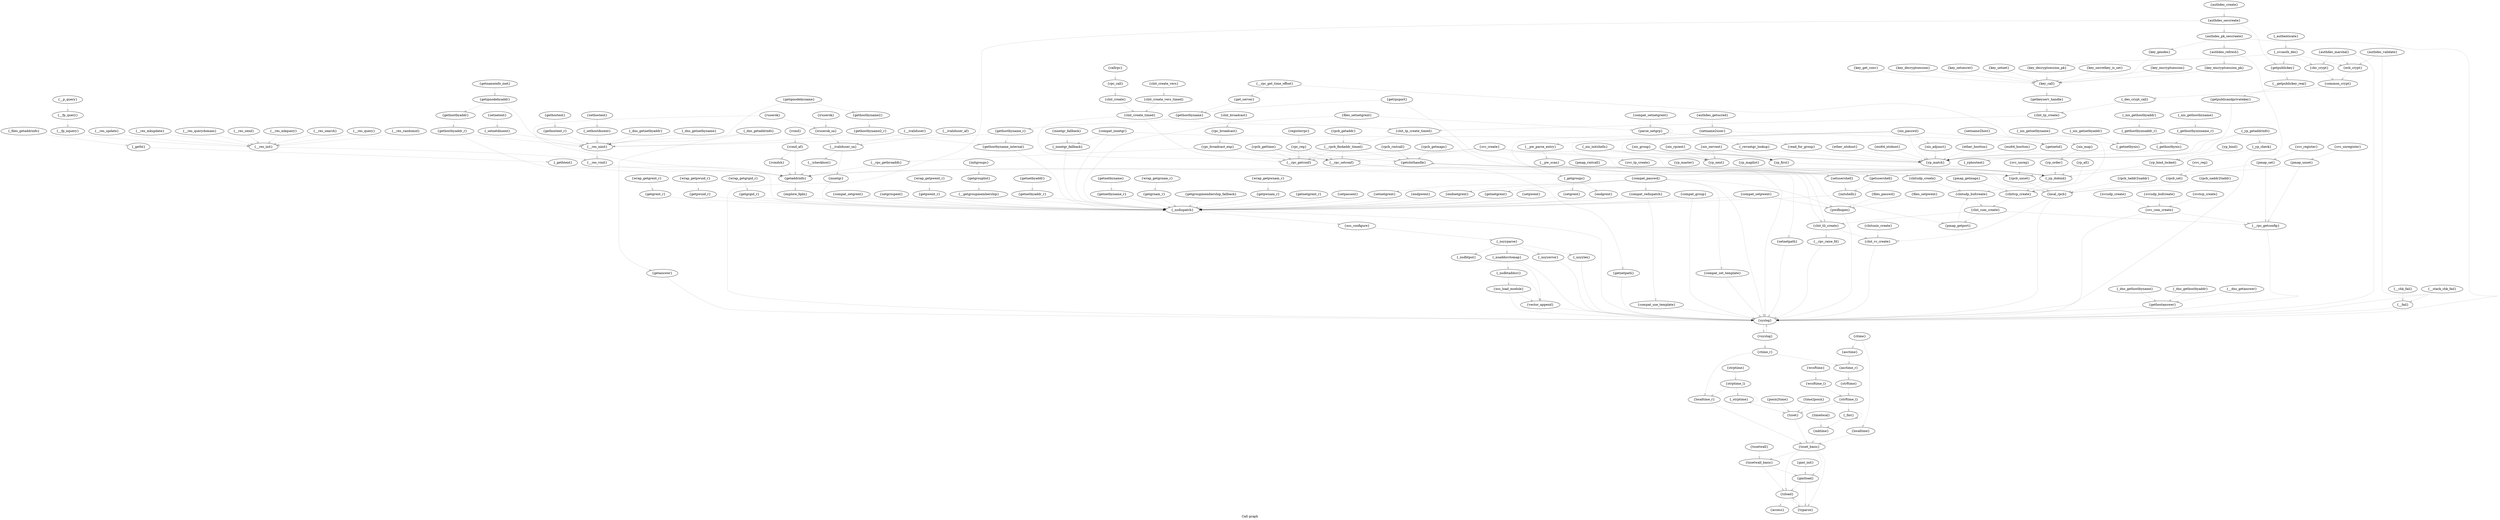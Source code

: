 digraph "Call graph" {
	label="Call graph";
	"Node0x803d2fdc0" [label="{setnetgrent}"];
	"Node0x803d2fdc0" -> "Node0x803d2e080" [color="#00000033"];

	"Node0x80569afa0" [label="{pmap_getport}"];
	"Node0x80569afa0" -> "Node0x8056a5300" [color="#00000033"];

	"Node0x8056ae680" [label="{getpublickey}"];
	"Node0x8056ae680" -> "Node0x8056af760" [color="#00000033"];

	"Node0x8056a6680" [label="{authdes_seccreate}"];
	"Node0x8056a6680" -> "Node0x8056ae6e0" [color="#00000033"];
	"Node0x8056a6680" -> "Node0x803d2ef80" [color="#00000033"];
	"Node0x8056a6680" -> "Node0x8056ae680" [color="#00000033"];

	"Node0x80561af80" [label="{posix2time}"];
	"Node0x80561af80" -> "Node0x80561a500" [color="#00000033"];

	"Node0x8056ae8c0" [label="{key_encryptsession_pk}"];
	"Node0x8056ae8c0" -> "Node0x8056aeec0" [color="#00000033"];

	"Node0x803d2eec0" [label="{compat_group}"];
	"Node0x803d2eec0" -> "Node0x803d2ef80" [color="#00000033"];
	"Node0x803d2eec0" -> "Node0x803d2e080" [color="#00000033"];

	"Node0x803d2fee0" [label="{compat_setnetgrent}"];
	"Node0x803d2fee0" -> "Node0x803d2fe80" [color="#00000033"];

	"Node0x8056ae6e0" [label="{authdes_pk_seccreate}"];
	"Node0x8056ae6e0" -> "Node0x8056ae7a0" [color="#00000033"];
	"Node0x8056ae6e0" -> "Node0x803d2ef80" [color="#00000033"];
	"Node0x8056ae6e0" -> "Node0x8056ae860" [color="#00000033"];

	"Node0x805697ac0" [label="{__rpc_getconf}"];
	"Node0x805697ac0" -> "Node0x80569a100" [color="#00000033"];

	"Node0x803d2eda0" [label="{yp_first}"];
	"Node0x803d2eda0" -> "Node0x8056b7dc0" [color="#00000033"];

	"Node0x805625e40" [label="{getanswer}"];
	"Node0x805625e40" -> "Node0x803d2ef80" [color="#00000033"];

	"Node0x8056aeec0" [label="{key_call}"];
	"Node0x8056aeec0" -> "Node0x8056aef20" [color="#00000033"];

	"Node0x807348700" [label="{setusershell}"];
	"Node0x807348700" -> "Node0x807348340" [color="#00000033"];

	"Node0x8056a7880" [label="{svc_register}"];
	"Node0x8056a7880" -> "Node0x8056a5060" [color="#00000033"];

	"Node0x8056ae4a0" [label="{get_server}"];
	"Node0x8056ae4a0" -> "Node0x8056276a0" [color="#00000033"];

	"Node0x805631120" [label="{_setnetdnsent}"];
	"Node0x805631120" -> "Node0x805625d80" [color="#00000033"];

	"Node0x805626f80" [label="{_nis_gethostbyname}"];
	"Node0x805626f80" -> "Node0x805626fe0" [color="#00000033"];

	"Node0x8044db1a0" [label="{wcsftime}"];
	"Node0x8044db1a0" -> "Node0x8044db080" [color="#00000033"];

	"Node0x803d2eb00" [label="{getgrent_r}"];
	"Node0x803d2eb00" -> "Node0x803d2e080" [color="#00000033"];

	"Node0x805698ba0" [label="{clnt_tp_create}"];
	"Node0x805698ba0" -> "Node0x8056988a0" [color="#00000033"];

	"Node0x805622a00" [label="{ether_ntohost}"];
	"Node0x805622a00" -> "Node0x803d2ee60" [color="#00000033"];

	"Node0x805626d40" [label="{gethostent_r}"];
	"Node0x805626d40" -> "Node0x805625d80" [color="#00000033"];

	"Node0x8056b7dc0" [label="{_yp_dobind}"];
	"Node0x8056b7dc0" -> "Node0x8056a5300" [color="#00000033"];
	"Node0x8056b7dc0" -> "Node0x8056a52a0" [color="#00000033"];

	"Node0x8056c1480" [label="{yp_master}"];
	"Node0x8056c1480" -> "Node0x8056b7dc0" [color="#00000033"];

	"Node0x805619cc0" [label="{asctime_r}"];
	"Node0x805619cc0" -> "Node0x805619d20" [color="#00000033"];

	"Node0x8056382c0" [label="{_nsyylex}"];
	"Node0x8056382c0" -> "Node0x803d2ef80" [color="#00000033"];

	"Node0x803d2ef80" [label="{syslog}"];
	"Node0x803d2ef80" -> "Node0x808143020" [color="#00000033"];

	"Node0x807347440" [label="{nis_map}"];
	"Node0x807347440" -> "Node0x807347920" [color="#00000033"];

	"Node0x8056520a0" [label="{__res_send}"];
	"Node0x8056520a0" -> "Node0x805651c80" [color="#00000033"];

	"Node0x8056a52a0" [label="{clnttcp_create}"];
	"Node0x8056a52a0" -> "Node0x8056a5f00" [color="#00000033"];

	"Node0x808143140" [label="{ctime_r}"];
	"Node0x808143140" -> "Node0x805619cc0" [color="#00000033"];
	"Node0x808143140" -> "Node0x80561a800" [color="#00000033"];

	"Node0x805651ec0" [label="{__res_mkquery}"];
	"Node0x805651ec0" -> "Node0x805651c80" [color="#00000033"];

	"Node0x8056ae440" [label="{__rpc_get_time_offset}"];
	"Node0x8056ae440" -> "Node0x8056a52a0" [color="#00000033"];
	"Node0x8056ae440" -> "Node0x8056ae4a0" [color="#00000033"];

	"Node0x8056a6440" [label="{registerrpc}"];
	"Node0x8056a6440" -> "Node0x8056a64a0" [color="#00000033"];

	"Node0x805698ae0" [label="{clnt_vc_create}"];
	"Node0x805698ae0" -> "Node0x803d2ef80" [color="#00000033"];

	"Node0x805698840" [label="{clnt_create_timed}"];
	"Node0x805698840" -> "Node0x805697a60" [color="#00000033"];
	"Node0x805698840" -> "Node0x805697ac0" [color="#00000033"];
	"Node0x805698840" -> "Node0x8056988a0" [color="#00000033"];

	"Node0x807346960" [label="{setpwent}"];
	"Node0x807346960" -> "Node0x803d2e080" [color="#00000033"];

	"Node0x807347aa0" [label="{getpwuid_r}"];
	"Node0x807347aa0" -> "Node0x803d2e080" [color="#00000033"];

	"Node0x805639e20" [label="{iruserok}"];
	"Node0x805639e20" -> "Node0x805639b80" [color="#00000033"];

	"Node0x805698960" [label="{clnt_tli_create}"];
	"Node0x805698960" -> "Node0x805698a20" [color="#00000033"];
	"Node0x805698960" -> "Node0x805698ae0" [color="#00000033"];

	"Node0x8056aec20" [label="{authdes_validate}"];
	"Node0x8056aec20" -> "Node0x8056aeaa0" [color="#00000033"];
	"Node0x8056aec20" -> "Node0x803d2ef80" [color="#00000033"];

	"Node0x8056a5540" [label="{pmap_rmtcall}"];
	"Node0x8056a5540" -> "Node0x8056a55a0" [color="#00000033"];

	"Node0x805637960" [label="{_nsdbtput}"];
	"Node0x805637960" -> "Node0x8056376c0" [color="#00000033"];

	"Node0x8073482e0" [label="{getusershell}"];
	"Node0x8073482e0" -> "Node0x807348340" [color="#00000033"];

	"Node0x8073475c0" [label="{nis_adjunct}"];
	"Node0x8073475c0" -> "Node0x803d2ee60" [color="#00000033"];

	"Node0x803d2e080" [label="{_nsdispatch}"];
	"Node0x803d2e080" -> "Node0x803d2ef80" [color="#00000033"];
	"Node0x803d2e080" -> "Node0x805637b40" [color="#00000033"];

	"Node0x805699320" [label="{rpc_call}"];
	"Node0x805699320" -> "Node0x805698b40" [color="#00000033"];

	"Node0x8056ad720" [label="{svc_create}"];
	"Node0x8056ad720" -> "Node0x805697a60" [color="#00000033"];
	"Node0x8056ad720" -> "Node0x8056a51e0" [color="#00000033"];
	"Node0x8056ad720" -> "Node0x8056ad780" [color="#00000033"];
	"Node0x8056ad720" -> "Node0x805697ac0" [color="#00000033"];

	"Node0x803d2f640" [label="{wrap_getgrgid_r}"];
	"Node0x803d2f640" -> "Node0x803d2f340" [color="#00000033"];

	"Node0x8056a6260" [label="{svcudp_create}"];
	"Node0x8056a6260" -> "Node0x8056a6080" [color="#00000033"];

	"Node0x805625c60" [label="{_dns_getaddrinfo}"];
	"Node0x805625c60" -> "Node0x805625e40" [color="#00000033"];
	"Node0x805625c60" -> "Node0x805625d80" [color="#00000033"];

	"Node0x805627be0" [label="{getipnodebyaddr}"];
	"Node0x805627be0" -> "Node0x805627760" [color="#00000033"];
	"Node0x805627be0" -> "Node0x805625d80" [color="#00000033"];

	"Node0x805639760" [label="{rcmd_af}"];
	"Node0x805639760" -> "Node0x805622f40" [color="#00000033"];
	"Node0x805639760" -> "Node0x8056397c0" [color="#00000033"];

	"Node0x8056af280" [label="{key_get_conv}"];
	"Node0x8056af280" -> "Node0x8056aeec0" [color="#00000033"];

	"Node0x8056a6d40" [label="{rpcb_taddr2uaddr}"];
	"Node0x8056a6d40" -> "Node0x8056a6860" [color="#00000033"];

	"Node0x805625ae0" [label="{_files_getaddrinfo}"];
	"Node0x805625ae0" -> "Node0x805625ba0" [color="#00000033"];

	"Node0x8056275e0" [label="{gethostbyname2_r}"];
	"Node0x8056275e0" -> "Node0x805627460" [color="#00000033"];
	"Node0x8056275e0" -> "Node0x805625d80" [color="#00000033"];

	"Node0x80561aa40" [label="{ctime}"];
	"Node0x80561aa40" -> "Node0x80561a5c0" [color="#00000033"];
	"Node0x80561aa40" -> "Node0x805619d80" [color="#00000033"];

	"Node0x8056a5240" [label="{pmap_getmaps}"];
	"Node0x8056a5240" -> "Node0x8056a52a0" [color="#00000033"];

	"Node0x805639b20" [label="{ruserok}"];
	"Node0x805639b20" -> "Node0x805622f40" [color="#00000033"];
	"Node0x805639b20" -> "Node0x805639b80" [color="#00000033"];

	"Node0x805622be0" [label="{eui64_ntohost}"];
	"Node0x805622be0" -> "Node0x803d2ee60" [color="#00000033"];

	"Node0x8056a64a0" [label="{rpc_reg}"];
	"Node0x8056a64a0" -> "Node0x805697a60" [color="#00000033"];
	"Node0x8056a64a0" -> "Node0x8056a51e0" [color="#00000033"];
	"Node0x8056a64a0" -> "Node0x805697ac0" [color="#00000033"];

	"Node0x807346180" [label="{endnetgrent}"];
	"Node0x807346180" -> "Node0x803d2e080" [color="#00000033"];

	"Node0x8056a6860" [label="{local_rpcb}"];
	"Node0x8056a6860" -> "Node0x803d2ef80" [color="#00000033"];
	"Node0x8056a6860" -> "Node0x8056a68c0" [color="#00000033"];
	"Node0x8056a6860" -> "Node0x805698ae0" [color="#00000033"];

	"Node0x80561a5c0" [label="{localtime}"];
	"Node0x80561a5c0" -> "Node0x80561a560" [color="#00000033"];

	"Node0x8056ae860" [label="{authdes_refresh}"];
	"Node0x8056ae860" -> "Node0x8056ae8c0" [color="#00000033"];
	"Node0x8056ae860" -> "Node0x803d2ef80" [color="#00000033"];

	"Node0x8056a6c20" [label="{rpcb_getmaps}"];
	"Node0x8056a6c20" -> "Node0x8056a68c0" [color="#00000033"];

	"Node0x8044db140" [label="{strftime_l}"];
	"Node0x8044db140" -> "Node0x80561b040" [color="#00000033"];
	"Node0x8044db140" -> "Node0x80561a500" [color="#00000033"];

	"Node0x8056a6500" [label="{clnt_broadcast}"];
	"Node0x8056a6500" -> "Node0x805697ee0" [color="#00000033"];

	"Node0x805639220" [label="{_nsaddsrctomap}"];
	"Node0x805639220" -> "Node0x803d2ef80" [color="#00000033"];
	"Node0x805639220" -> "Node0x805637660" [color="#00000033"];

	"Node0x8056a7f40" [label="{_authenticate}"];
	"Node0x8056a7f40" -> "Node0x8056ad0c0" [color="#00000033"];

	"Node0x80561aaa0" [label="{mktime}"];
	"Node0x80561aaa0" -> "Node0x80561a560" [color="#00000033"];

	"Node0x803d2e260" [label="{compat_setgrent}"];
	"Node0x803d2e260" -> "Node0x803d2e080" [color="#00000033"];

	"Node0x805698900" [label="{__rpcb_findaddr_timed}"];
	"Node0x805698900" -> "Node0x805697a60" [color="#00000033"];
	"Node0x805698900" -> "Node0x8056a68c0" [color="#00000033"];
	"Node0x805698900" -> "Node0x805697ac0" [color="#00000033"];

	"Node0x8056aece0" [label="{common_crypt}"];
	"Node0x8056aece0" -> "Node0x8056aed40" [color="#00000033"];

	"Node0x805627040" [label="{_gethostbynis}"];
	"Node0x805627040" -> "Node0x803d2ee60" [color="#00000033"];

	"Node0x805698780" [label="{clnt_create_vers}"];
	"Node0x805698780" -> "Node0x8056987e0" [color="#00000033"];

	"Node0x807348580" [label="{_nis_initshells}"];
	"Node0x807348580" -> "Node0x803d2ee00" [color="#00000033"];
	"Node0x807348580" -> "Node0x803d2eda0" [color="#00000033"];

	"Node0x8056a5f00" [label="{clnt_com_create}"];
	"Node0x8056a5f00" -> "Node0x80569afa0" [color="#00000033"];
	"Node0x8056a5f00" -> "Node0x805698960" [color="#00000033"];
	"Node0x8056a5f00" -> "Node0x8056a50c0" [color="#00000033"];

	"Node0x8056a7760" [label="{svc_reg}"];
	"Node0x8056a7760" -> "Node0x8056a5120" [color="#00000033"];

	"Node0x805637660" [label="{_nsdbtaddsrc}"];
	"Node0x805637660" -> "Node0x805637780" [color="#00000033"];
	"Node0x805637660" -> "Node0x8056376c0" [color="#00000033"];

	"Node0x805651d40" [label="{__p_query}"];
	"Node0x805651d40" -> "Node0x805651da0" [color="#00000033"];

	"Node0x805638020" [label="{_nsyyparse}"];
	"Node0x805638020" -> "Node0x805639220" [color="#00000033"];
	"Node0x805638020" -> "Node0x8056382c0" [color="#00000033"];
	"Node0x805638020" -> "Node0x805639160" [color="#00000033"];
	"Node0x805638020" -> "Node0x805637960" [color="#00000033"];

	"Node0x8056a6140" [label="{svcudp_bufcreate}"];
	"Node0x8056a6140" -> "Node0x8056a6080" [color="#00000033"];

	"Node0x8056aea40" [label="{cbc_crypt}"];
	"Node0x8056aea40" -> "Node0x8056aece0" [color="#00000033"];

	"Node0x807346ba0" [label="{compat_setpwent}"];
	"Node0x807346ba0" -> "Node0x803d2e080" [color="#00000033"];
	"Node0x807346ba0" -> "Node0x807346a80" [color="#00000033"];

	"Node0x807347920" [label="{yp_order}"];
	"Node0x807347920" -> "Node0x8056b7dc0" [color="#00000033"];

	"Node0x80813d780" [label="{initgroups}"];
	"Node0x80813d780" -> "Node0x803d2f760" [color="#00000033"];

	"Node0x80561b2e0" [label="{_strptime}"];
	"Node0x80561b2e0" -> "Node0x80561a500" [color="#00000033"];
	"Node0x80561b2e0" -> "Node0x80561b2e0" [color="#00000033"];

	"Node0x805619e40" [label="{tzsetwall}"];
	"Node0x805619e40" -> "Node0x805619ea0" [color="#00000033"];

	"Node0x8073462a0" [label="{_revnetgr_lookup}"];
	"Node0x8073462a0" -> "Node0x803d2ee60" [color="#00000033"];

	"Node0x805651c80" [label="{__res_init}"];
	"Node0x805651c80" -> "Node0x805651ce0" [color="#00000033"];

	"Node0x8056270a0" [label="{_nis_gethostbyaddr}"];
	"Node0x8056270a0" -> "Node0x805627100" [color="#00000033"];

	"Node0x805625f00" [label="{_yp_check}"];
	"Node0x805625f00" -> "Node0x8056c1120" [color="#00000033"];

	"Node0x8056af700" [label="{getpublicandprivatekey}"];
	"Node0x8056af700" -> "Node0x803d2ee60" [color="#00000033"];

	"Node0x8056a55a0" [label="{clntudp_create}"];
	"Node0x8056a55a0" -> "Node0x8056a5300" [color="#00000033"];

	"Node0x8056ad0c0" [label="{_svcauth_des}"];
	"Node0x8056ad0c0" -> "Node0x8056aea40" [color="#00000033"];
	"Node0x8056ad0c0" -> "Node0x8056aeaa0" [color="#00000033"];
	"Node0x8056ad0c0" -> "Node0x8056af100" [color="#00000033"];
	"Node0x8056ad0c0" -> "Node0x8056ae680" [color="#00000033"];

	"Node0x8073476e0" [label="{compat_set_template}"];
	"Node0x8073476e0" -> "Node0x803d2ef80" [color="#00000033"];

	"Node0x805627460" [label="{gethostbyname_internal}"];
	"Node0x805627460" -> "Node0x803d2e080" [color="#00000033"];

	"Node0x8056afca0" [label="{netname2host}"];
	"Node0x8056afca0" -> "Node0x8056afbe0" [color="#00000033"];

	"Node0x805622ac0" [label="{ether_hostton}"];
	"Node0x805622ac0" -> "Node0x803d2ee60" [color="#00000033"];

	"Node0x807346000" [label="{read_for_group}"];
	"Node0x807346000" -> "Node0x803d2ee60" [color="#00000033"];

	"Node0x803d2ea40" [label="{setgroupent}"];
	"Node0x803d2ea40" -> "Node0x803d2e080" [color="#00000033"];

	"Node0x8056af1c0" [label="{key_decryptsession}"];
	"Node0x8056af1c0" -> "Node0x8056aeec0" [color="#00000033"];

	"Node0x8056a5060" [label="{pmap_set}"];
	"Node0x8056a5060" -> "Node0x8056a50c0" [color="#00000033"];
	"Node0x8056a5060" -> "Node0x8056a5120" [color="#00000033"];

	"Node0x805698b40" [label="{clnt_create}"];
	"Node0x805698b40" -> "Node0x805698840" [color="#00000033"];

	"Node0x8056aeaa0" [label="{ecb_crypt}"];
	"Node0x8056aeaa0" -> "Node0x8056aece0" [color="#00000033"];

	"Node0x805631540" [label="{_getnetbynis}"];
	"Node0x805631540" -> "Node0x803d2ee60" [color="#00000033"];

	"Node0x805626680" [label="{gethostanswer}"];
	"Node0x805626680" -> "Node0x803d2ef80" [color="#00000033"];

	"Node0x805626560" [label="{__dns_getanswer}"];
	"Node0x805626560" -> "Node0x805626680" [color="#00000033"];

	"Node0x807347d40" [label="{wrap_getpwent_r}"];
	"Node0x807347d40" -> "Node0x8073472c0" [color="#00000033"];

	"Node0x80561b040" [label="{_fmt}"];
	"Node0x80561b040" -> "Node0x80561b040" [color="#00000033"];
	"Node0x80561b040" -> "Node0x80561aaa0" [color="#00000033"];

	"Node0x8056277c0" [label="{sethostent}"];
	"Node0x8056277c0" -> "Node0x805626b60" [color="#00000033"];

	"Node0x805639be0" [label="{__ivaliduser_sa}"];
	"Node0x805639be0" -> "Node0x805639d00" [color="#00000033"];
	"Node0x805639be0" -> "Node0x8073461e0" [color="#00000033"];

	"Node0x8056315a0" [label="{_nis_getnetbyaddr}"];
	"Node0x8056315a0" -> "Node0x805631540" [color="#00000033"];

	"Node0x8073469c0" [label="{files_setpwent}"];
	"Node0x8073469c0" -> "Node0x807346a80" [color="#00000033"];

	"Node0x8056c10c0" [label="{yp_bind}"];
	"Node0x8056c10c0" -> "Node0x8056c1120" [color="#00000033"];

	"Node0x805627100" [label="{_gethostbynisaddr_r}"];
	"Node0x805627100" -> "Node0x805627040" [color="#00000033"];

	"Node0x805626980" [label="{_dns_gethostbyname}"];
	"Node0x805626980" -> "Node0x805626680" [color="#00000033"];

	"Node0x805652220" [label="{__res_search}"];
	"Node0x805652220" -> "Node0x805651c80" [color="#00000033"];

	"Node0x8056a6020" [label="{svctcp_create}"];
	"Node0x8056a6020" -> "Node0x8056a6080" [color="#00000033"];

	"Node0x8056aef20" [label="{getkeyserv_handle}"];
	"Node0x8056aef20" -> "Node0x805698ba0" [color="#00000033"];

	"Node0x803d2eaa0" [label="{endgrent}"];
	"Node0x803d2eaa0" -> "Node0x803d2e080" [color="#00000033"];

	"Node0x803d2fe80" [label="{parse_netgrp}"];
	"Node0x803d2fe80" -> "Node0x803d2fe80" [color="#00000033"];
	"Node0x803d2fe80" -> "Node0x807346000" [color="#00000033"];

	"Node0x8056aee60" [label="{key_setsecret}"];
	"Node0x8056aee60" -> "Node0x8056aeec0" [color="#00000033"];

	"Node0x805632aa0" [label="{nis_servent}"];
	"Node0x805632aa0" -> "Node0x803d2ee00" [color="#00000033"];
	"Node0x805632aa0" -> "Node0x803d2ee60" [color="#00000033"];
	"Node0x805632aa0" -> "Node0x803d2eda0" [color="#00000033"];

	"Node0x805631900" [label="{getnetbyaddr_r}"];
	"Node0x805631900" -> "Node0x803d2e080" [color="#00000033"];

	"Node0x8056afc40" [label="{_getgroups}"];
	"Node0x8056afc40" -> "Node0x803d2e020" [color="#00000033"];
	"Node0x8056afc40" -> "Node0x803d2eaa0" [color="#00000033"];

	"Node0x805627640" [label="{gethostbyaddr_r}"];
	"Node0x805627640" -> "Node0x803d2e080" [color="#00000033"];
	"Node0x805627640" -> "Node0x805625d80" [color="#00000033"];

	"Node0x8056a5300" [label="{clntudp_bufcreate}"];
	"Node0x8056a5300" -> "Node0x8056a5f00" [color="#00000033"];

	"Node0x8056a6ce0" [label="{rpcb_gettime}"];
	"Node0x8056a6ce0" -> "Node0x805697a60" [color="#00000033"];
	"Node0x8056a6ce0" -> "Node0x8056a68c0" [color="#00000033"];
	"Node0x8056a6ce0" -> "Node0x805697ac0" [color="#00000033"];

	"Node0x805619d80" [label="{asctime}"];
	"Node0x805619d80" -> "Node0x805619cc0" [color="#00000033"];

	"Node0x80561ada0" [label="{timelocal}"];
	"Node0x80561ada0" -> "Node0x80561aaa0" [color="#00000033"];

	"Node0x805627760" [label="{gethostbyaddr}"];
	"Node0x805627760" -> "Node0x805627640" [color="#00000033"];

	"Node0x805625d80" [label="{__res_ninit}"];
	"Node0x805625d80" -> "Node0x805651ce0" [color="#00000033"];

	"Node0x807346300" [label="{_innetgr_fallback}"];
	"Node0x807346300" -> "Node0x803d2e080" [color="#00000033"];

	"Node0x805631780" [label="{getnetbyname_r}"];
	"Node0x805631780" -> "Node0x803d2e080" [color="#00000033"];

	"Node0x80561aec0" [label="{time2posix}"];
	"Node0x80561aec0" -> "Node0x80561a500" [color="#00000033"];

	"Node0x8056a6620" [label="{authdes_create}"];
	"Node0x8056a6620" -> "Node0x8056a6680" [color="#00000033"];

	"Node0x803d2f280" [label="{getgrnam_r}"];
	"Node0x803d2f280" -> "Node0x803d2e080" [color="#00000033"];

	"Node0x80561a020" [label="{access}"];

	"Node0x805697ee0" [label="{rpc_broadcast}"];
	"Node0x805697ee0" -> "Node0x805697a00" [color="#00000033"];

	"Node0x805622f40" [label="{getaddrinfo}"];
	"Node0x805622f40" -> "Node0x805625120" [color="#00000033"];

	"Node0x803d2e020" [label="{setgrent}"];
	"Node0x803d2e020" -> "Node0x803d2e080" [color="#00000033"];

	"Node0x8056c1120" [label="{yp_bind_locked}"];
	"Node0x8056c1120" -> "Node0x8056b7dc0" [color="#00000033"];

	"Node0x8056a6c80" [label="{rpcb_rmtcall}"];
	"Node0x8056a6c80" -> "Node0x8056a68c0" [color="#00000033"];

	"Node0x80561b460" [label="{strptime}"];
	"Node0x80561b460" -> "Node0x80561b220" [color="#00000033"];

	"Node0x805619f60" [label="{gmtload}"];
	"Node0x805619f60" -> "Node0x805619f00" [color="#00000033"];
	"Node0x805619f60" -> "Node0x80561a140" [color="#00000033"];

	"Node0x8056314e0" [label="{_nis_getnetbyname}"];
	"Node0x8056314e0" -> "Node0x805631540" [color="#00000033"];

	"Node0x805637780" [label="{nss_load_module}"];
	"Node0x805637780" -> "Node0x803d2ef80" [color="#00000033"];
	"Node0x805637780" -> "Node0x8056376c0" [color="#00000033"];

	"Node0x8056af220" [label="{key_setnet}"];
	"Node0x8056af220" -> "Node0x8056aeec0" [color="#00000033"];

	"Node0x80569a0a0" [label="{setnetpath}"];
	"Node0x80569a0a0" -> "Node0x803d2ef80" [color="#00000033"];

	"Node0x8056a78e0" [label="{svc_unregister}"];
	"Node0x8056a78e0" -> "Node0x8056a5180" [color="#00000033"];

	"Node0x805651ce0" [label="{__res_vinit}"];
	"Node0x805651ce0" -> "Node0x805622f40" [color="#00000033"];

	"Node0x80569af40" [label="{getrpcport}"];
	"Node0x80569af40" -> "Node0x80569afa0" [color="#00000033"];
	"Node0x80569af40" -> "Node0x8056276a0" [color="#00000033"];

	"Node0x803d2f700" [label="{wrap_getgrent_r}"];
	"Node0x803d2f700" -> "Node0x803d2eb00" [color="#00000033"];

	"Node0x80561a560" [label="{tzset_basic}"];
	"Node0x80561a560" -> "Node0x805619f00" [color="#00000033"];
	"Node0x80561a560" -> "Node0x805619f60" [color="#00000033"];
	"Node0x80561a560" -> "Node0x805619ea0" [color="#00000033"];
	"Node0x80561a560" -> "Node0x80561a140" [color="#00000033"];

	"Node0x8056a7820" [label="{svc_unreg}"];
	"Node0x8056a7820" -> "Node0x8056a51e0" [color="#00000033"];

	"Node0x805631960" [label="{getnetbyname}"];
	"Node0x805631960" -> "Node0x805631780" [color="#00000033"];

	"Node0x805651e00" [label="{__fp_nquery}"];
	"Node0x805651e00" -> "Node0x805651c80" [color="#00000033"];

	"Node0x8056a51e0" [label="{rpcb_unset}"];
	"Node0x8056a51e0" -> "Node0x8056a6860" [color="#00000033"];

	"Node0x807347c80" [label="{wrap_getpwuid_r}"];
	"Node0x807347c80" -> "Node0x807347aa0" [color="#00000033"];

	"Node0x805627700" [label="{gethostbyname2}"];
	"Node0x805627700" -> "Node0x8056275e0" [color="#00000033"];

	"Node0x805651fe0" [label="{__res_query}"];
	"Node0x805651fe0" -> "Node0x805651c80" [color="#00000033"];

	"Node0x805639d00" [label="{__icheckhost}"];
	"Node0x805639d00" -> "Node0x805622f40" [color="#00000033"];

	"Node0x805627a00" [label="{getnameinfo_inet}"];
	"Node0x805627a00" -> "Node0x805627be0" [color="#00000033"];

	"Node0x8044db080" [label="{wcsftime_l}"];
	"Node0x8044db080" -> "Node0x8044db140" [color="#00000033"];

	"Node0x803d2ed40" [label="{nis_group}"];
	"Node0x803d2ed40" -> "Node0x803d2ee00" [color="#00000033"];
	"Node0x803d2ed40" -> "Node0x803d2ee60" [color="#00000033"];
	"Node0x803d2ed40" -> "Node0x803d2eda0" [color="#00000033"];

	"Node0x8073478c0" [label="{compat_use_template}"];
	"Node0x8073478c0" -> "Node0x803d2ef80" [color="#00000033"];

	"Node0x8056afa60" [label="{netname2user}"];
	"Node0x8056afa60" -> "Node0x8056afbe0" [color="#00000033"];
	"Node0x8056afa60" -> "Node0x8056afc40" [color="#00000033"];

	"Node0x8056987e0" [label="{clnt_create_vers_timed}"];
	"Node0x8056987e0" -> "Node0x805698840" [color="#00000033"];

	"Node0x803d2ee60" [label="{yp_match}"];
	"Node0x803d2ee60" -> "Node0x8056b7dc0" [color="#00000033"];

	"Node0x8056a5120" [label="{rpcb_set}"];
	"Node0x8056a5120" -> "Node0x8056a6860" [color="#00000033"];

	"Node0x805651da0" [label="{__fp_query}"];
	"Node0x805651da0" -> "Node0x805651e00" [color="#00000033"];

	"Node0x80561a140" [label="{tzparse}"];
	"Node0x80561a140" -> "Node0x805619f00" [color="#00000033"];

	"Node0x8073479e0" [label="{getpwnam_r}"];
	"Node0x8073479e0" -> "Node0x803d2e080" [color="#00000033"];

	"Node0x8056af0a0" [label="{key_secretkey_is_set}"];
	"Node0x8056af0a0" -> "Node0x8056aeec0" [color="#00000033"];

	"Node0x805639160" [label="{_nsyyerror}"];
	"Node0x805639160" -> "Node0x803d2ef80" [color="#00000033"];

	"Node0x8056319c0" [label="{getnetbyaddr}"];
	"Node0x8056319c0" -> "Node0x805631900" [color="#00000033"];

	"Node0x8056397c0" [label="{rcmdsh}"];
	"Node0x8056397c0" -> "Node0x805622f40" [color="#00000033"];

	"Node0x805631a20" [label="{setnetent}"];
	"Node0x805631a20" -> "Node0x805631120" [color="#00000033"];

	"Node0x805619f00" [label="{tzload}"];
	"Node0x805619f00" -> "Node0x80561a020" [color="#00000033"];
	"Node0x805619f00" -> "Node0x80561a140" [color="#00000033"];

	"Node0x805633ee0" [label="{getipnodebyname}"];
	"Node0x805633ee0" -> "Node0x805625d80" [color="#00000033"];
	"Node0x805633ee0" -> "Node0x805627700" [color="#00000033"];

	"Node0x803d2f400" [label="{getgroupmembership_fallback}"];
	"Node0x803d2f400" -> "Node0x803d2e080" [color="#00000033"];

	"Node0x8056276a0" [label="{gethostbyname}"];
	"Node0x8056276a0" -> "Node0x8056273a0" [color="#00000033"];

	"Node0x805652340" [label="{__res_randomid}"];
	"Node0x805652340" -> "Node0x805651c80" [color="#00000033"];

	"Node0x8073461e0" [label="{innetgr}"];
	"Node0x8073461e0" -> "Node0x803d2e080" [color="#00000033"];

	"Node0x8056988a0" [label="{clnt_tp_create_timed}"];
	"Node0x8056988a0" -> "Node0x805698900" [color="#00000033"];
	"Node0x8056988a0" -> "Node0x805698960" [color="#00000033"];

	"Node0x803d2fd60" [label="{getnetgrent}"];
	"Node0x803d2fd60" -> "Node0x803d2e080" [color="#00000033"];

	"Node0x80561a500" [label="{tzset}"];
	"Node0x80561a500" -> "Node0x80561a560" [color="#00000033"];

	"Node0x805639700" [label="{rcmd}"];
	"Node0x805639700" -> "Node0x805639760" [color="#00000033"];

	"Node0x8056aed40" [label="{_des_crypt_call}"];
	"Node0x8056aed40" -> "Node0x805698ba0" [color="#00000033"];

	"Node0x8056ae980" [label="{authdes_marshal}"];
	"Node0x8056ae980" -> "Node0x8056aea40" [color="#00000033"];
	"Node0x8056ae980" -> "Node0x8056aeaa0" [color="#00000033"];
	"Node0x8056ae980" -> "Node0x803d2ef80" [color="#00000033"];

	"Node0x805652160" [label="{__res_update}"];
	"Node0x805652160" -> "Node0x805651c80" [color="#00000033"];

	"Node0x8056a66e0" [label="{clntunix_create}"];
	"Node0x8056a66e0" -> "Node0x805698ae0" [color="#00000033"];

	"Node0x8056273a0" [label="{gethostbyname_r}"];
	"Node0x8056273a0" -> "Node0x805627460" [color="#00000033"];
	"Node0x8056273a0" -> "Node0x805625d80" [color="#00000033"];

	"Node0x805625f60" [label="{_yphostent}"];
	"Node0x805625f60" -> "Node0x805622f40" [color="#00000033"];

	"Node0x80561a800" [label="{localtime_r}"];
	"Node0x80561a800" -> "Node0x80561a560" [color="#00000033"];

	"Node0x8056a63e0" [label="{callrpc}"];
	"Node0x8056a63e0" -> "Node0x805699320" [color="#00000033"];

	"Node0x803d2ee00" [label="{yp_next}"];
	"Node0x803d2ee00" -> "Node0x8056b7dc0" [color="#00000033"];

	"Node0x803d2fac0" [label="{getnetgrent_r}"];
	"Node0x803d2fac0" -> "Node0x803d2e080" [color="#00000033"];

	"Node0x805696e00" [label="{__fail}"];
	"Node0x805696e00" -> "Node0x803d2ef80" [color="#00000033"];

	"Node0x8056af100" [label="{key_decryptsession_pk}"];
	"Node0x8056af100" -> "Node0x8056aeec0" [color="#00000033"];

	"Node0x8056a6da0" [label="{rpcb_uaddr2taddr}"];
	"Node0x8056a6da0" -> "Node0x8056a6860" [color="#00000033"];

	"Node0x807346a80" [label="{pwdbopen}"];
	"Node0x807346a80" -> "Node0x803d2ef80" [color="#00000033"];

	"Node0x803d2f580" [label="{wrap_getgrnam_r}"];
	"Node0x803d2f580" -> "Node0x803d2f280" [color="#00000033"];

	"Node0x805639e80" [label="{__ivaliduser}"];
	"Node0x805639e80" -> "Node0x805639be0" [color="#00000033"];

	"Node0x80561b220" [label="{strptime_l}"];
	"Node0x80561b220" -> "Node0x80561a800" [color="#00000033"];
	"Node0x80561b220" -> "Node0x80561b2e0" [color="#00000033"];

	"Node0x803d2f340" [label="{getgrgid_r}"];
	"Node0x803d2f340" -> "Node0x803d2e080" [color="#00000033"];

	"Node0x807347680" [label="{compat_redispatch}"];
	"Node0x807347680" -> "Node0x803d2e080" [color="#00000033"];
	"Node0x807347680" -> "Node0x8073478c0" [color="#00000033"];

	"Node0x8056a6080" [label="{svc_com_create}"];
	"Node0x8056a6080" -> "Node0x803d2ef80" [color="#00000033"];
	"Node0x8056a6080" -> "Node0x8056a50c0" [color="#00000033"];

	"Node0x807347200" [label="{setpassent}"];
	"Node0x807347200" -> "Node0x803d2e080" [color="#00000033"];

	"Node0x8056ad780" [label="{svc_tp_create}"];
	"Node0x8056ad780" -> "Node0x8056a51e0" [color="#00000033"];

	"Node0x805639ee0" [label="{__ivaliduser_af}"];
	"Node0x805639ee0" -> "Node0x805639be0" [color="#00000033"];

	"Node0x8056c14e0" [label="{yp_maplist}"];
	"Node0x8056c14e0" -> "Node0x8056b7dc0" [color="#00000033"];

	"Node0x805696da0" [label="{__stack_chk_fail}"];
	"Node0x805696da0" -> "Node0x805696e00" [color="#00000033"];

	"Node0x805619d20" [label="{strftime}"];
	"Node0x805619d20" -> "Node0x8044db140" [color="#00000033"];

	"Node0x8056ae7a0" [label="{key_gendes}"];
	"Node0x8056ae7a0" -> "Node0x8056aeec0" [color="#00000033"];

	"Node0x805625ba0" [label="{_getht}"];
	"Node0x805625ba0" -> "Node0x8056264a0" [color="#00000033"];

	"Node0x805625120" [label="{explore_fqdn}"];
	"Node0x805625120" -> "Node0x803d2e080" [color="#00000033"];

	"Node0x80569a580" [label="{nis_rpcent}"];
	"Node0x80569a580" -> "Node0x803d2ee00" [color="#00000033"];
	"Node0x80569a580" -> "Node0x803d2ee60" [color="#00000033"];
	"Node0x80569a580" -> "Node0x803d2eda0" [color="#00000033"];

	"Node0x80561a980" [label="{gmt_init}"];
	"Node0x80561a980" -> "Node0x805619f60" [color="#00000033"];

	"Node0x80569a100" [label="{getnetpath}"];
	"Node0x80569a100" -> "Node0x803d2ef80" [color="#00000033"];

	"Node0x807348340" [label="{initshells}"];
	"Node0x807348340" -> "Node0x803d2e080" [color="#00000033"];

	"Node0x803d2fe20" [label="{files_setnetgrent}"];
	"Node0x803d2fe20" -> "Node0x803d2fe80" [color="#00000033"];
	"Node0x803d2fe20" -> "Node0x803d2e080" [color="#00000033"];

	"Node0x8056978e0" [label="{__rpc_getbroadifs}"];
	"Node0x8056978e0" -> "Node0x805622f40" [color="#00000033"];

	"Node0x803d2f3a0" [label="{__getgroupmembership}"];
	"Node0x803d2f3a0" -> "Node0x803d2e080" [color="#00000033"];

	"Node0x805697a00" [label="{rpc_broadcast_exp}"];
	"Node0x805697a00" -> "Node0x805697ac0" [color="#00000033"];
	"Node0x805697a00" -> "Node0x805697a60" [color="#00000033"];
	"Node0x805697a00" -> "Node0x8056978e0" [color="#00000033"];

	"Node0x805696e60" [label="{__chk_fail}"];
	"Node0x805696e60" -> "Node0x805696e00" [color="#00000033"];

	"Node0x8056a68c0" [label="{getclnthandle}"];
	"Node0x8056a68c0" -> "Node0x8056a6860" [color="#00000033"];
	"Node0x8056a68c0" -> "Node0x805698960" [color="#00000033"];
	"Node0x8056a68c0" -> "Node0x805622f40" [color="#00000033"];

	"Node0x8056c1420" [label="{yp_all}"];
	"Node0x8056c1420" -> "Node0x8056a52a0" [color="#00000033"];
	"Node0x8056c1420" -> "Node0x8056b7dc0" [color="#00000033"];

	"Node0x808143020" [label="{vsyslog}"];
	"Node0x808143020" -> "Node0x803d2ef80" [color="#00000033"];
	"Node0x808143020" -> "Node0x808143140" [color="#00000033"];

	"Node0x807346240" [label="{compat_innetgr}"];
	"Node0x807346240" -> "Node0x8073462a0" [color="#00000033"];
	"Node0x807346240" -> "Node0x807346300" [color="#00000033"];
	"Node0x807346240" -> "Node0x803d2e080" [color="#00000033"];

	"Node0x8056376c0" [label="{vector_append}"];
	"Node0x8056376c0" -> "Node0x803d2ef80" [color="#00000033"];

	"Node0x805627e80" [label="{_dns_getnetbyaddr}"];
	"Node0x805627e80" -> "Node0x805625d80" [color="#00000033"];

	"Node0x8073472c0" [label="{getpwent_r}"];
	"Node0x8073472c0" -> "Node0x803d2e080" [color="#00000033"];

	"Node0x807347620" [label="{compat_passwd}"];
	"Node0x807347620" -> "Node0x803d2fdc0" [color="#00000033"];
	"Node0x807347620" -> "Node0x803d2fd60" [color="#00000033"];
	"Node0x807347620" -> "Node0x807347680" [color="#00000033"];
	"Node0x807347620" -> "Node0x803d2ef80" [color="#00000033"];
	"Node0x807347620" -> "Node0x807346a80" [color="#00000033"];
	"Node0x807347620" -> "Node0x8073476e0" [color="#00000033"];
	"Node0x807347620" -> "Node0x807346180" [color="#00000033"];

	"Node0x8056a5180" [label="{pmap_unset}"];
	"Node0x8056a5180" -> "Node0x8056a50c0" [color="#00000033"];
	"Node0x8056a5180" -> "Node0x8056a51e0" [color="#00000033"];

	"Node0x805626b60" [label="{_sethostdnsent}"];
	"Node0x805626b60" -> "Node0x805625d80" [color="#00000033"];

	"Node0x805626fe0" [label="{_gethostbynisname_r}"];
	"Node0x805626fe0" -> "Node0x805627040" [color="#00000033"];

	"Node0x807347bc0" [label="{wrap_getpwnam_r}"];
	"Node0x807347bc0" -> "Node0x8073479e0" [color="#00000033"];

	"Node0x807347380" [label="{files_passwd}"];
	"Node0x807347380" -> "Node0x807346a80" [color="#00000033"];

	"Node0x8056af760" [label="{__getpublickey_real}"];
	"Node0x8056af760" -> "Node0x8056af700" [color="#00000033"];

	"Node0x803d2f760" [label="{getgrouplist}"];
	"Node0x803d2f760" -> "Node0x803d2f3a0" [color="#00000033"];

	"Node0x805651f20" [label="{__res_mkupdate}"];
	"Node0x805651f20" -> "Node0x805651c80" [color="#00000033"];

	"Node0x807347260" [label="{endpwent}"];
	"Node0x807347260" -> "Node0x803d2e080" [color="#00000033"];

	"Node0x805622ca0" [label="{eui64_hostton}"];
	"Node0x805622ca0" -> "Node0x803d2ee60" [color="#00000033"];

	"Node0x805639b80" [label="{iruserok_sa}"];
	"Node0x805639b80" -> "Node0x805639be0" [color="#00000033"];

	"Node0x805637b40" [label="{nss_configure}"];
	"Node0x805637b40" -> "Node0x805638020" [color="#00000033"];

	"Node0x805698a20" [label="{__rpc_raise_fd}"];
	"Node0x805698a20" -> "Node0x803d2ef80" [color="#00000033"];

	"Node0x8056af160" [label="{key_encryptsession}"];
	"Node0x8056af160" -> "Node0x8056aeec0" [color="#00000033"];

	"Node0x8056a50c0" [label="{__rpc_getconfip}"];
	"Node0x8056a50c0" -> "Node0x803d2ef80" [color="#00000033"];

	"Node0x805652280" [label="{__res_querydomain}"];
	"Node0x805652280" -> "Node0x805651c80" [color="#00000033"];

	"Node0x805626e00" [label="{gethostent}"];
	"Node0x805626e00" -> "Node0x805626d40" [color="#00000033"];

	"Node0x8073473e0" [label="{nis_passwd}"];
	"Node0x8073473e0" -> "Node0x803d2ee00" [color="#00000033"];
	"Node0x8073473e0" -> "Node0x807347440" [color="#00000033"];
	"Node0x8073473e0" -> "Node0x803d2ee60" [color="#00000033"];
	"Node0x8073473e0" -> "Node0x807347500" [color="#00000033"];
	"Node0x8073473e0" -> "Node0x8073475c0" [color="#00000033"];
	"Node0x8073473e0" -> "Node0x803d2eda0" [color="#00000033"];

	"Node0x8056a6bc0" [label="{rpcb_getaddr}"];
	"Node0x8056a6bc0" -> "Node0x805698900" [color="#00000033"];

	"Node0x8056afa00" [label="{authdes_getucred}"];
	"Node0x8056afa00" -> "Node0x8056afa60" [color="#00000033"];

	"Node0x807347980" [label="{__pw_scan}"];
	"Node0x807347980" -> "Node0x8073482e0" [color="#00000033"];
	"Node0x807347980" -> "Node0x807348700" [color="#00000033"];

	"Node0x805625ea0" [label="{_yp_getaddrinfo}"];
	"Node0x805625ea0" -> "Node0x805625f00" [color="#00000033"];
	"Node0x805625ea0" -> "Node0x803d2ee60" [color="#00000033"];
	"Node0x805625ea0" -> "Node0x805625f60" [color="#00000033"];

	"Node0x805626aa0" [label="{_dns_gethostbyaddr}"];
	"Node0x805626aa0" -> "Node0x805626680" [color="#00000033"];

	"Node0x805697a60" [label="{__rpc_setconf}"];
	"Node0x805697a60" -> "Node0x80569a0a0" [color="#00000033"];
	"Node0x805697a60" -> "Node0x803d2ef80" [color="#00000033"];

	"Node0x807347500" [label="{__pw_parse_entry}"];
	"Node0x807347500" -> "Node0x807347980" [color="#00000033"];

	"Node0x8056264a0" [label="{_gethtent}"];
	"Node0x8056264a0" -> "Node0x805622f40" [color="#00000033"];

	"Node0x807346360" [label="{innetgr_fallback}"];
	"Node0x807346360" -> "Node0x807346300" [color="#00000033"];

	"Node0x8056afbe0" [label="{getnetid}"];
	"Node0x8056afbe0" -> "Node0x803d2ee60" [color="#00000033"];

	"Node0x805619ea0" [label="{tzsetwall_basic}"];
	"Node0x805619ea0" -> "Node0x805619f00" [color="#00000033"];
	"Node0x805619ea0" -> "Node0x805619f60" [color="#00000033"];

	"Node0x8056310c0" [label="{_dns_getnetbyname}"];
	"Node0x8056310c0" -> "Node0x805625d80" [color="#00000033"];

}
